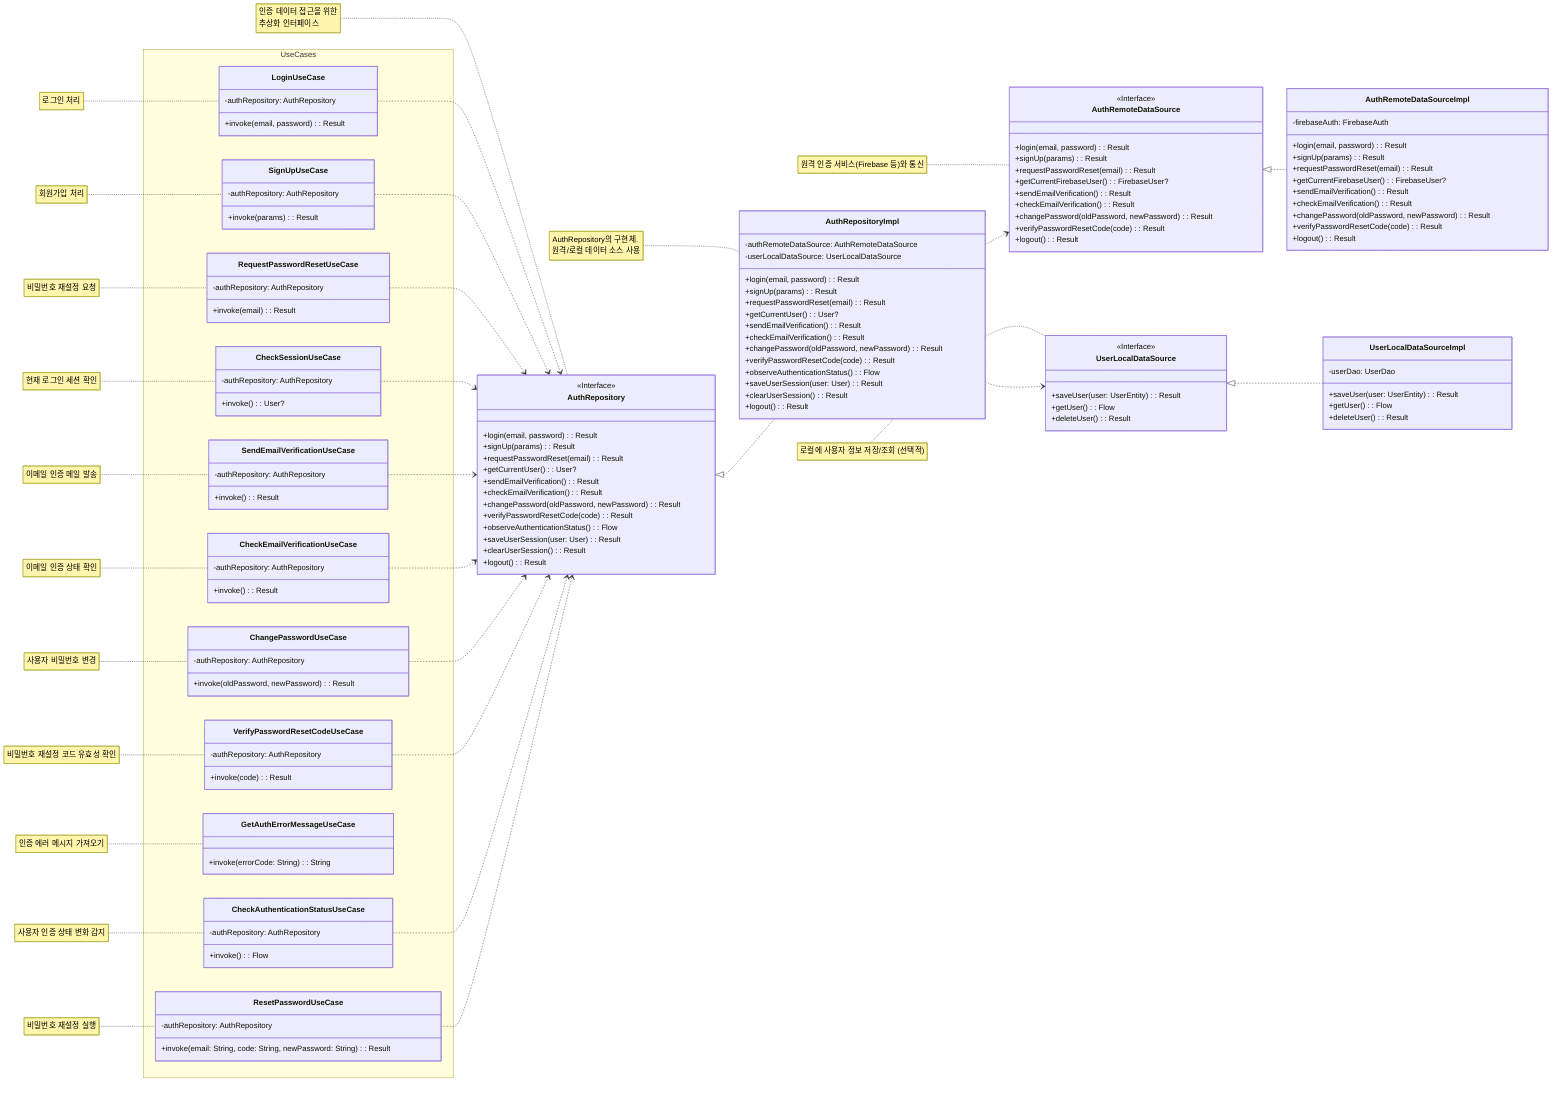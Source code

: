 classDiagram
    title AuthUseCase 중심 아키텍처

    %% Domain Layer (UseCases & Repository Interface)
    %% 애플리케이션의 핵심 비즈니스 로직 (인증 관련)


    subgraph Domain Layer
        direction LR
        namespace UseCases {
            class LoginUseCase {
                -authRepository: AuthRepository
                +invoke(email, password): Result<User>
            }
            class SignUpUseCase {
                -authRepository: AuthRepository
                +invoke(params): Result<Unit>
            }
            class RequestPasswordResetUseCase {
                -authRepository: AuthRepository
                +invoke(email): Result<Unit>
            }
            class CheckSessionUseCase {
                -authRepository: AuthRepository
                +invoke(): User?
            }
            class SendEmailVerificationUseCase {
                -authRepository: AuthRepository
                +invoke(): Result<Unit>
            }
            class CheckEmailVerificationUseCase {
                -authRepository: AuthRepository
                +invoke(): Result<Boolean>
            }
            class ChangePasswordUseCase {
                -authRepository: AuthRepository
                +invoke(oldPassword, newPassword): Result<Unit>
            }
            class VerifyPasswordResetCodeUseCase {
                -authRepository: AuthRepository
                +invoke(code): Result<String>
            }
            class GetAuthErrorMessageUseCase {
                +invoke(errorCode: String): String
            }
            class CheckAuthenticationStatusUseCase {
                -authRepository: AuthRepository
                +invoke(): Flow<Boolean>
            }
            class ResetPasswordUseCase {
                -authRepository: AuthRepository
                +invoke(email: String, code: String, newPassword: String): Result<Unit>
            }
        }

        note for LoginUseCase "로그인 처리"
        note for SignUpUseCase "회원가입 처리"
        note for RequestPasswordResetUseCase "비밀번호 재설정 요청"
        note for CheckSessionUseCase "현재 로그인 세션 확인"
        note for SendEmailVerificationUseCase "이메일 인증 메일 발송"
        note for CheckEmailVerificationUseCase "이메일 인증 상태 확인"
        note for ChangePasswordUseCase "사용자 비밀번호 변경"
        note for VerifyPasswordResetCodeUseCase "비밀번호 재설정 코드 유효성 확인"
        note for GetAuthErrorMessageUseCase "인증 에러 메시지 가져오기"
        note for CheckAuthenticationStatusUseCase "사용자 인증 상태 변화 감지"
        note for ResetPasswordUseCase "비밀번호 재설정 실행"

        class AuthRepository {
            <<Interface>>
            +login(email, password): Result<User>
            +signUp(params): Result<Unit>
            +requestPasswordReset(email): Result<Unit>
            +getCurrentUser(): User?
            +sendEmailVerification(): Result<Unit>
            +checkEmailVerification(): Result<Boolean>
            +changePassword(oldPassword, newPassword): Result<Unit>
            +verifyPasswordResetCode(code): Result<String>
            +observeAuthenticationStatus(): Flow<Boolean>
            +saveUserSession(user: User): Result<Unit>
            +clearUserSession(): Result<Unit>
            +logout(): Result<Unit>
        }
        note for AuthRepository "인증 데이터 접근을 위한<br/>추상화 인터페이스"

    end

    %% Data Layer (Repository Implementation & DataSources)
    %% Domain 계층의 Repository 인터페이스를 구현하고, 실제 데이터 소스와 통신합니다.
    subgraph Data Layer
        direction LR
        class AuthRepositoryImpl {
            -authRemoteDataSource: AuthRemoteDataSource
            -userLocalDataSource: UserLocalDataSource
            +login(email, password): Result<User>
            +signUp(params): Result<Unit>
            +requestPasswordReset(email): Result<Unit>
            +getCurrentUser(): User?
            +sendEmailVerification(): Result<Unit>
            +checkEmailVerification(): Result<Boolean>
            +changePassword(oldPassword, newPassword): Result<Unit>
            +verifyPasswordResetCode(code): Result<String>
            +observeAuthenticationStatus(): Flow<Boolean>
            +saveUserSession(user: User): Result<Unit>
            +clearUserSession(): Result<Unit>
            +logout(): Result<Unit>
        }
        note for AuthRepositoryImpl "AuthRepository의 구현체.<br/>원격/로컬 데이터 소스 사용"

        class AuthRemoteDataSource {
            <<Interface>>
            +login(email, password): Result<UserDto>
            +signUp(params): Result<Unit>
            +requestPasswordReset(email): Result<Unit>
            +getCurrentFirebaseUser(): FirebaseUser?
            +sendEmailVerification(): Result<Unit>
            +checkEmailVerification(): Result<Boolean>
            +changePassword(oldPassword, newPassword): Result<Unit>
            +verifyPasswordResetCode(code): Result<String>
            +logout(): Result<Unit>
        }
        note for AuthRemoteDataSource "원격 인증 서비스(Firebase 등)와 통신"

        class AuthRemoteDataSourceImpl {
            -firebaseAuth: FirebaseAuth
            +login(email, password): Result<UserDto>
            +signUp(params): Result<Unit>
            +requestPasswordReset(email): Result<Unit>
            +getCurrentFirebaseUser(): FirebaseUser?
            +sendEmailVerification(): Result<Unit>
            +checkEmailVerification(): Result<Boolean>
            +changePassword(oldPassword, newPassword): Result<Unit>
            +verifyPasswordResetCode(code): Result<String>
            +logout(): Result<Unit>
        }

        class UserLocalDataSource {
            <<Interface>>
            +saveUser(user: UserEntity): Result<Unit>
            +getUser(): Flow<UserEntity?>
            +deleteUser(): Result<Unit>
        }
        note for UserLocalDataSource "로컬에 사용자 정보 저장/조회 (선택적)"
        
        class UserLocalDataSourceImpl {
            -userDao: UserDao
            +saveUser(user: UserEntity): Result<Unit>
            +getUser(): Flow<UserEntity?>
            +deleteUser(): Result<Unit>
        }

    end

    %% Relationships
    LoginUseCase ..> AuthRepository
    SignUpUseCase ..> AuthRepository
    RequestPasswordResetUseCase ..> AuthRepository
    CheckSessionUseCase ..> AuthRepository
    SendEmailVerificationUseCase ..> AuthRepository
    CheckEmailVerificationUseCase ..> AuthRepository
    ChangePasswordUseCase ..> AuthRepository
    VerifyPasswordResetCodeUseCase ..> AuthRepository
    CheckAuthenticationStatusUseCase ..> AuthRepository
    ResetPasswordUseCase ..> AuthRepository
    %% GetAuthErrorMessageUseCase는 Repository에 직접 의존하지 않을 수 있음 (유틸리티 함수)

    AuthRepository <|.. AuthRepositoryImpl

    AuthRepositoryImpl ..> AuthRemoteDataSource
    AuthRepositoryImpl ..> UserLocalDataSource

    AuthRemoteDataSource <|.. AuthRemoteDataSourceImpl
    UserLocalDataSource <|.. UserLocalDataSourceImpl